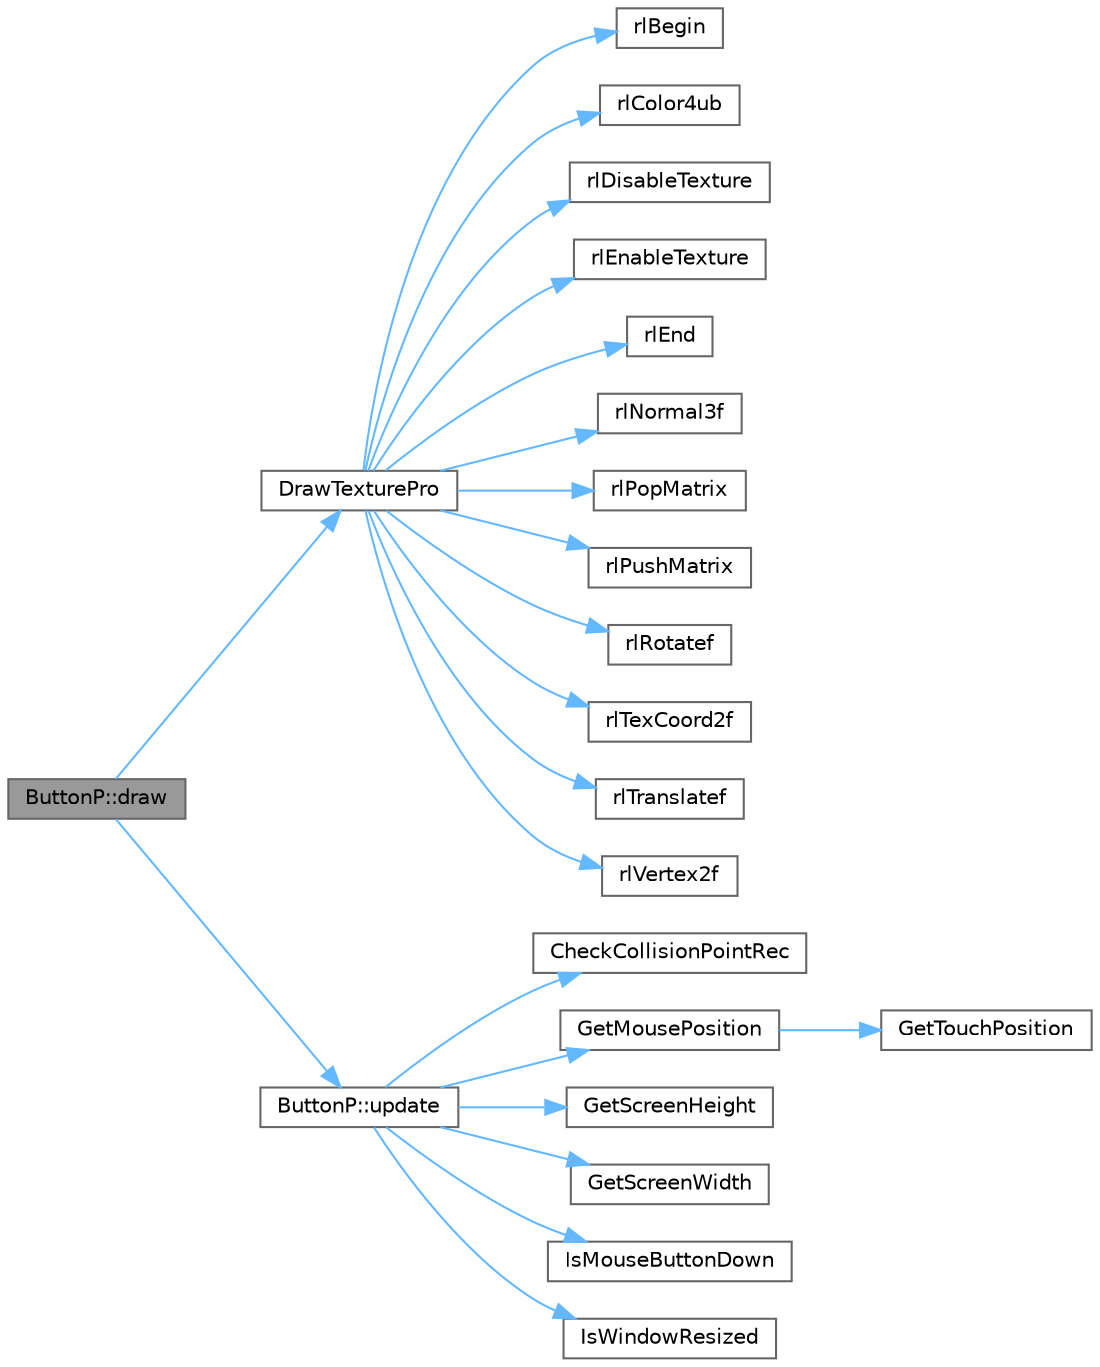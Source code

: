 digraph "ButtonP::draw"
{
 // LATEX_PDF_SIZE
  bgcolor="transparent";
  edge [fontname=Helvetica,fontsize=10,labelfontname=Helvetica,labelfontsize=10];
  node [fontname=Helvetica,fontsize=10,shape=box,height=0.2,width=0.4];
  rankdir="LR";
  Node1 [id="Node000001",label="ButtonP::draw",height=0.2,width=0.4,color="gray40", fillcolor="grey60", style="filled", fontcolor="black",tooltip=" "];
  Node1 -> Node2 [id="edge43_Node000001_Node000002",color="steelblue1",style="solid",tooltip=" "];
  Node2 [id="Node000002",label="DrawTexturePro",height=0.2,width=0.4,color="grey40", fillcolor="white", style="filled",URL="$_old_2_classes_2lib_2rtextures_8c.html#a9ac96c691107122f053a291ca3789072",tooltip=" "];
  Node2 -> Node3 [id="edge44_Node000002_Node000003",color="steelblue1",style="solid",tooltip=" "];
  Node3 [id="Node000003",label="rlBegin",height=0.2,width=0.4,color="grey40", fillcolor="white", style="filled",URL="$_classes_2lib_2raylib_2src_2rlgl_8h.html#a9b5d5ccff4766025b1c4503f9abb958c",tooltip=" "];
  Node2 -> Node4 [id="edge45_Node000002_Node000004",color="steelblue1",style="solid",tooltip=" "];
  Node4 [id="Node000004",label="rlColor4ub",height=0.2,width=0.4,color="grey40", fillcolor="white", style="filled",URL="$_classes_2lib_2raylib_2src_2rlgl_8h.html#acde23fe95db450a4e52a1032ce800a39",tooltip=" "];
  Node2 -> Node5 [id="edge46_Node000002_Node000005",color="steelblue1",style="solid",tooltip=" "];
  Node5 [id="Node000005",label="rlDisableTexture",height=0.2,width=0.4,color="grey40", fillcolor="white", style="filled",URL="$_classes_2lib_2raylib_2src_2rlgl_8h.html#a532bbface0899d06f6d74eff34052648",tooltip=" "];
  Node2 -> Node6 [id="edge47_Node000002_Node000006",color="steelblue1",style="solid",tooltip=" "];
  Node6 [id="Node000006",label="rlEnableTexture",height=0.2,width=0.4,color="grey40", fillcolor="white", style="filled",URL="$_classes_2lib_2raylib_2src_2rlgl_8h.html#a2bc666e0e22b25b1844f6018cbc5f962",tooltip=" "];
  Node2 -> Node7 [id="edge48_Node000002_Node000007",color="steelblue1",style="solid",tooltip=" "];
  Node7 [id="Node000007",label="rlEnd",height=0.2,width=0.4,color="grey40", fillcolor="white", style="filled",URL="$_classes_2lib_2raylib_2src_2rlgl_8h.html#a19048aba72ae93e44ba38ad39cbeea3c",tooltip=" "];
  Node2 -> Node8 [id="edge49_Node000002_Node000008",color="steelblue1",style="solid",tooltip=" "];
  Node8 [id="Node000008",label="rlNormal3f",height=0.2,width=0.4,color="grey40", fillcolor="white", style="filled",URL="$_classes_2lib_2raylib_2src_2rlgl_8h.html#a0c7aadb41c614a3be182ad23c0b2d123",tooltip=" "];
  Node2 -> Node9 [id="edge50_Node000002_Node000009",color="steelblue1",style="solid",tooltip=" "];
  Node9 [id="Node000009",label="rlPopMatrix",height=0.2,width=0.4,color="grey40", fillcolor="white", style="filled",URL="$_classes_2lib_2raylib_2src_2rlgl_8h.html#ac957925e053ada7dc541bd4bedfecb9f",tooltip=" "];
  Node2 -> Node10 [id="edge51_Node000002_Node000010",color="steelblue1",style="solid",tooltip=" "];
  Node10 [id="Node000010",label="rlPushMatrix",height=0.2,width=0.4,color="grey40", fillcolor="white", style="filled",URL="$_classes_2lib_2raylib_2src_2rlgl_8h.html#a5f926caa45b57b3de67aa0afc2d2bb0e",tooltip=" "];
  Node2 -> Node11 [id="edge52_Node000002_Node000011",color="steelblue1",style="solid",tooltip=" "];
  Node11 [id="Node000011",label="rlRotatef",height=0.2,width=0.4,color="grey40", fillcolor="white", style="filled",URL="$_classes_2lib_2raylib_2src_2rlgl_8h.html#a1f46a1b7c919d8137387fd2dfde9658e",tooltip=" "];
  Node2 -> Node12 [id="edge53_Node000002_Node000012",color="steelblue1",style="solid",tooltip=" "];
  Node12 [id="Node000012",label="rlTexCoord2f",height=0.2,width=0.4,color="grey40", fillcolor="white", style="filled",URL="$_classes_2lib_2raylib_2src_2rlgl_8h.html#aa68cc0d16f2e048156e0cc6053037ba3",tooltip=" "];
  Node2 -> Node13 [id="edge54_Node000002_Node000013",color="steelblue1",style="solid",tooltip=" "];
  Node13 [id="Node000013",label="rlTranslatef",height=0.2,width=0.4,color="grey40", fillcolor="white", style="filled",URL="$_classes_2lib_2raylib_2src_2rlgl_8h.html#aec2bc1d214bbc8fda9493d39987bc51e",tooltip=" "];
  Node2 -> Node14 [id="edge55_Node000002_Node000014",color="steelblue1",style="solid",tooltip=" "];
  Node14 [id="Node000014",label="rlVertex2f",height=0.2,width=0.4,color="grey40", fillcolor="white", style="filled",URL="$_classes_2lib_2raylib_2src_2rlgl_8h.html#a87705672f83d5919863f1e82bcd946b3",tooltip=" "];
  Node1 -> Node15 [id="edge56_Node000001_Node000015",color="steelblue1",style="solid",tooltip=" "];
  Node15 [id="Node000015",label="ButtonP::update",height=0.2,width=0.4,color="grey40", fillcolor="white", style="filled",URL="$class_button_p.html#af231c8a75aee52a713218e011d90a08f",tooltip=" "];
  Node15 -> Node16 [id="edge57_Node000015_Node000016",color="steelblue1",style="solid",tooltip=" "];
  Node16 [id="Node000016",label="CheckCollisionPointRec",height=0.2,width=0.4,color="grey40", fillcolor="white", style="filled",URL="$_old_2_classes_2lib_2rshapes_8c.html#ad388b30d2fe598b7e94b46d4b92d2c2b",tooltip=" "];
  Node15 -> Node17 [id="edge58_Node000015_Node000017",color="steelblue1",style="solid",tooltip=" "];
  Node17 [id="Node000017",label="GetMousePosition",height=0.2,width=0.4,color="grey40", fillcolor="white", style="filled",URL="$_old_2_classes_2lib_2rcore_8c.html#ad68cd0b57c5d21a49dc8b3fa790b2bec",tooltip=" "];
  Node17 -> Node18 [id="edge59_Node000017_Node000018",color="steelblue1",style="solid",tooltip=" "];
  Node18 [id="Node000018",label="GetTouchPosition",height=0.2,width=0.4,color="grey40", fillcolor="white", style="filled",URL="$_classes_2lib_2raylib_2src_2core_8c.html#a64f0911350f8e2eda12d4c8074b54984",tooltip=" "];
  Node15 -> Node19 [id="edge60_Node000015_Node000019",color="steelblue1",style="solid",tooltip=" "];
  Node19 [id="Node000019",label="GetScreenHeight",height=0.2,width=0.4,color="grey40", fillcolor="white", style="filled",URL="$_old_2_classes_2lib_2rcore_8c.html#ac39a866a8e2e50c57d8d06718d9fe2a5",tooltip=" "];
  Node15 -> Node20 [id="edge61_Node000015_Node000020",color="steelblue1",style="solid",tooltip=" "];
  Node20 [id="Node000020",label="GetScreenWidth",height=0.2,width=0.4,color="grey40", fillcolor="white", style="filled",URL="$_old_2_classes_2lib_2rcore_8c.html#a30ee1c630191b545e89962b7b716f758",tooltip=" "];
  Node15 -> Node21 [id="edge62_Node000015_Node000021",color="steelblue1",style="solid",tooltip=" "];
  Node21 [id="Node000021",label="IsMouseButtonDown",height=0.2,width=0.4,color="grey40", fillcolor="white", style="filled",URL="$_old_2_classes_2lib_2rcore_8c.html#ab580a8add1d502a784615facb0256ae0",tooltip=" "];
  Node15 -> Node22 [id="edge63_Node000015_Node000022",color="steelblue1",style="solid",tooltip=" "];
  Node22 [id="Node000022",label="IsWindowResized",height=0.2,width=0.4,color="grey40", fillcolor="white", style="filled",URL="$_old_2_classes_2lib_2rcore_8c.html#a45adce657254e9a7fa06d9856b9ee576",tooltip=" "];
}

